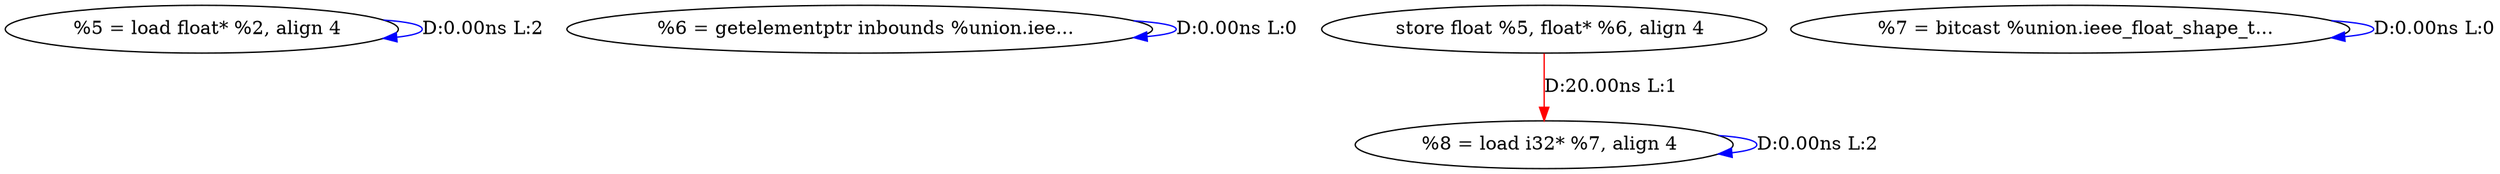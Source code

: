 digraph {
Node0x2d8fec0[label="  %5 = load float* %2, align 4"];
Node0x2d8fec0 -> Node0x2d8fec0[label="D:0.00ns L:2",color=blue];
Node0x2d8ffa0[label="  %6 = getelementptr inbounds %union.iee..."];
Node0x2d8ffa0 -> Node0x2d8ffa0[label="D:0.00ns L:0",color=blue];
Node0x2d90240[label="  %8 = load i32* %7, align 4"];
Node0x2d90080[label="  store float %5, float* %6, align 4"];
Node0x2d90080 -> Node0x2d90240[label="D:20.00ns L:1",color=red];
Node0x2d90160[label="  %7 = bitcast %union.ieee_float_shape_t..."];
Node0x2d90160 -> Node0x2d90160[label="D:0.00ns L:0",color=blue];
Node0x2d90240 -> Node0x2d90240[label="D:0.00ns L:2",color=blue];
}
